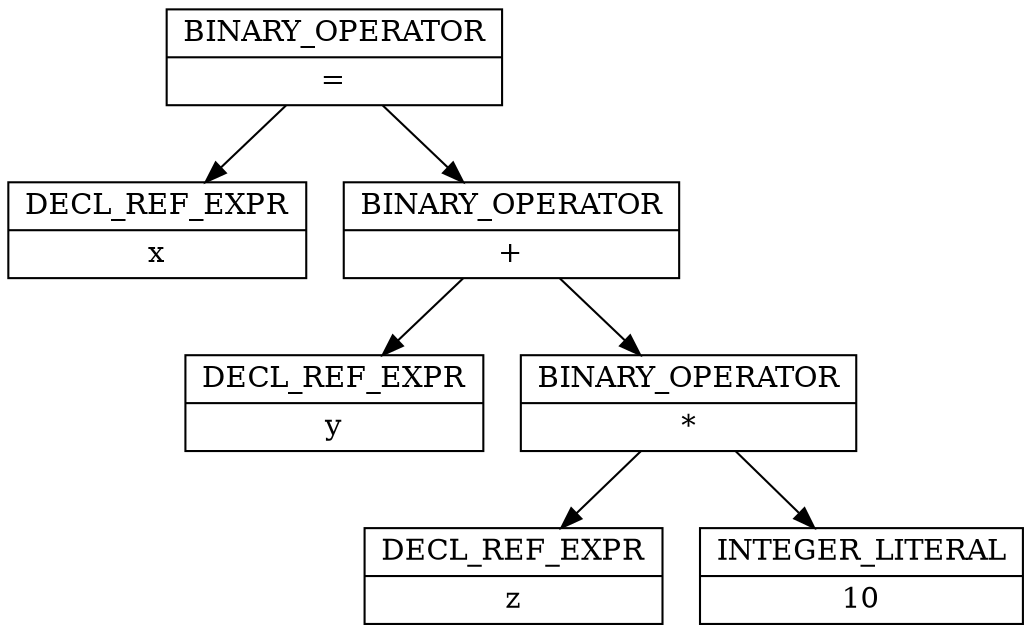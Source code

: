 digraph "x = y + z * 10;" {
    node [shape=record];
    # labelloc="t";
    # label="Simplified syntax tree for statement\nx = y + z * 10;";

    assign [
        label="{BINARY_OPERATOR|=}"
    ];

    x [
        label="{DECL_REF_EXPR|x}"
    ];

    add [
        label="{BINARY_OPERATOR|+}"
    ];

    y [
        label="{DECL_REF_EXPR|y}"
    ];

    mult [
        label="{BINARY_OPERATOR|*}"
    ];

    z [
        label="{DECL_REF_EXPR|z}"
    ];

    ten [
        label="{INTEGER_LITERAL|10}"
    ];

    assign -> x [arrowtail="none"];
    assign -> add [arrowtail="none"];
    add -> y [arrowtail="none"];
    add -> mult [arrowtail="none"];
    mult -> z [arrowtail="none"];
    mult -> ten [arrowtail="none"];

}